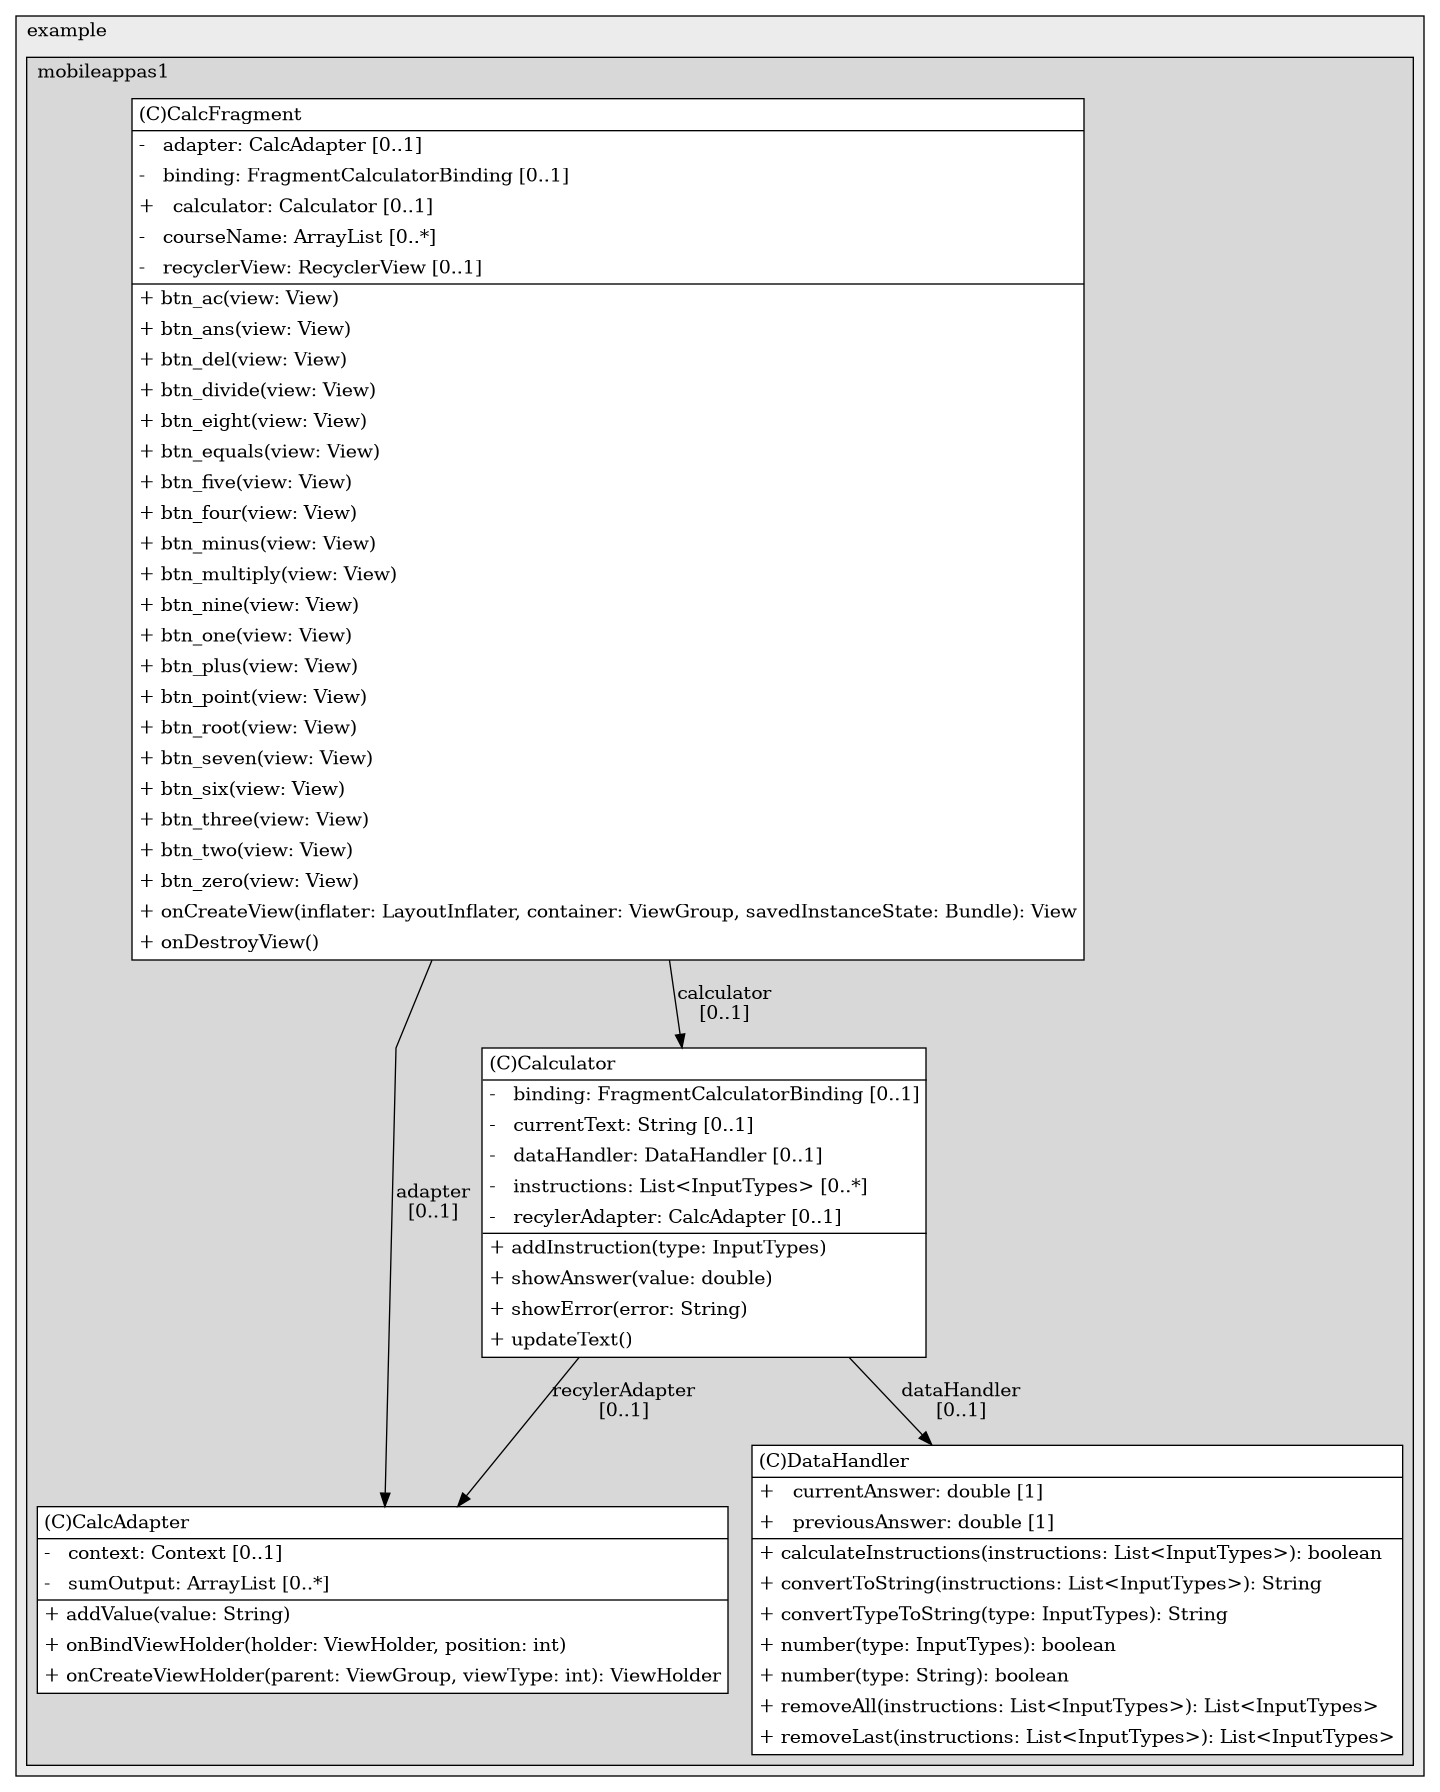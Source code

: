 @startuml

/' diagram meta data start
config=StructureConfiguration;
{
  "projectClassification": {
    "searchMode": "OpenProject", // OpenProject, AllProjects
    "includedProjects": "",
    "pathEndKeywords": "*.impl",
    "isClientPath": "",
    "isClientName": "",
    "isTestPath": "",
    "isTestName": "",
    "isMappingPath": "",
    "isMappingName": "",
    "isDataAccessPath": "",
    "isDataAccessName": "",
    "isDataStructurePath": "",
    "isDataStructureName": "",
    "isInterfaceStructuresPath": "",
    "isInterfaceStructuresName": "",
    "isEntryPointPath": "",
    "isEntryPointName": "",
    "treatFinalFieldsAsMandatory": false
  },
  "graphRestriction": {
    "classPackageExcludeFilter": "",
    "classPackageIncludeFilter": "",
    "classNameExcludeFilter": "",
    "classNameIncludeFilter": "",
    "methodNameExcludeFilter": "",
    "methodNameIncludeFilter": "",
    "removeByInheritance": "", // inheritance/annotation based filtering is done in a second step
    "removeByAnnotation": "",
    "removeByClassPackage": "", // cleanup the graph after inheritance/annotation based filtering is done
    "removeByClassName": "",
    "cutMappings": false,
    "cutEnum": true,
    "cutTests": true,
    "cutClient": true,
    "cutDataAccess": false,
    "cutInterfaceStructures": false,
    "cutDataStructures": false,
    "cutGetterAndSetter": true,
    "cutConstructors": true
  },
  "graphTraversal": {
    "forwardDepth": 6,
    "backwardDepth": 6,
    "classPackageExcludeFilter": "",
    "classPackageIncludeFilter": "",
    "classNameExcludeFilter": "",
    "classNameIncludeFilter": "",
    "methodNameExcludeFilter": "",
    "methodNameIncludeFilter": "",
    "hideMappings": false,
    "hideDataStructures": false,
    "hidePrivateMethods": true,
    "hideInterfaceCalls": true, // indirection: implementation -> interface (is hidden) -> implementation
    "onlyShowApplicationEntryPoints": false, // root node is included
    "useMethodCallsForStructureDiagram": "ForwardOnly" // ForwardOnly, BothDirections, No
  },
  "details": {
    "aggregation": "GroupByClass", // ByClass, GroupByClass, None
    "showClassGenericTypes": true,
    "showMethods": true,
    "showMethodParameterNames": true,
    "showMethodParameterTypes": true,
    "showMethodReturnType": true,
    "showPackageLevels": 2,
    "showDetailedClassStructure": true
  },
  "rootClass": "com.example.mobileappas1.ui.Calc.CalcFragment",
  "extensionCallbackMethod": "" // qualified.class.name#methodName - signature: public static String method(String)
}
diagram meta data end '/



digraph g {
    rankdir="TB"
    splines=polyline
    

'nodes 
subgraph cluster_1322970774 { 
   	label=example
	labeljust=l
	fillcolor="#ececec"
	style=filled
   
   subgraph cluster_1233910364 { 
   	label=mobileappas1
	labeljust=l
	fillcolor="#d8d8d8"
	style=filled
   
   CalcAdapter1399976082[
	label=<<TABLE BORDER="1" CELLBORDER="0" CELLPADDING="4" CELLSPACING="0">
<TR><TD ALIGN="LEFT" >(C)CalcAdapter</TD></TR>
<HR/>
<TR><TD ALIGN="LEFT" >-   context: Context [0..1]</TD></TR>
<TR><TD ALIGN="LEFT" >-   sumOutput: ArrayList [0..*]</TD></TR>
<HR/>
<TR><TD ALIGN="LEFT" >+ addValue(value: String)</TD></TR>
<TR><TD ALIGN="LEFT" >+ onBindViewHolder(holder: ViewHolder, position: int)</TD></TR>
<TR><TD ALIGN="LEFT" >+ onCreateViewHolder(parent: ViewGroup, viewType: int): ViewHolder</TD></TR>
</TABLE>>
	style=filled
	margin=0
	shape=plaintext
	fillcolor="#FFFFFF"
];

CalcFragment1399976082[
	label=<<TABLE BORDER="1" CELLBORDER="0" CELLPADDING="4" CELLSPACING="0">
<TR><TD ALIGN="LEFT" >(C)CalcFragment</TD></TR>
<HR/>
<TR><TD ALIGN="LEFT" >-   adapter: CalcAdapter [0..1]</TD></TR>
<TR><TD ALIGN="LEFT" >-   binding: FragmentCalculatorBinding [0..1]</TD></TR>
<TR><TD ALIGN="LEFT" >+   calculator: Calculator [0..1]</TD></TR>
<TR><TD ALIGN="LEFT" >-   courseName: ArrayList [0..*]</TD></TR>
<TR><TD ALIGN="LEFT" >-   recyclerView: RecyclerView [0..1]</TD></TR>
<HR/>
<TR><TD ALIGN="LEFT" >+ btn_ac(view: View)</TD></TR>
<TR><TD ALIGN="LEFT" >+ btn_ans(view: View)</TD></TR>
<TR><TD ALIGN="LEFT" >+ btn_del(view: View)</TD></TR>
<TR><TD ALIGN="LEFT" >+ btn_divide(view: View)</TD></TR>
<TR><TD ALIGN="LEFT" >+ btn_eight(view: View)</TD></TR>
<TR><TD ALIGN="LEFT" >+ btn_equals(view: View)</TD></TR>
<TR><TD ALIGN="LEFT" >+ btn_five(view: View)</TD></TR>
<TR><TD ALIGN="LEFT" >+ btn_four(view: View)</TD></TR>
<TR><TD ALIGN="LEFT" >+ btn_minus(view: View)</TD></TR>
<TR><TD ALIGN="LEFT" >+ btn_multiply(view: View)</TD></TR>
<TR><TD ALIGN="LEFT" >+ btn_nine(view: View)</TD></TR>
<TR><TD ALIGN="LEFT" >+ btn_one(view: View)</TD></TR>
<TR><TD ALIGN="LEFT" >+ btn_plus(view: View)</TD></TR>
<TR><TD ALIGN="LEFT" >+ btn_point(view: View)</TD></TR>
<TR><TD ALIGN="LEFT" >+ btn_root(view: View)</TD></TR>
<TR><TD ALIGN="LEFT" >+ btn_seven(view: View)</TD></TR>
<TR><TD ALIGN="LEFT" >+ btn_six(view: View)</TD></TR>
<TR><TD ALIGN="LEFT" >+ btn_three(view: View)</TD></TR>
<TR><TD ALIGN="LEFT" >+ btn_two(view: View)</TD></TR>
<TR><TD ALIGN="LEFT" >+ btn_zero(view: View)</TD></TR>
<TR><TD ALIGN="LEFT" >+ onCreateView(inflater: LayoutInflater, container: ViewGroup, savedInstanceState: Bundle): View</TD></TR>
<TR><TD ALIGN="LEFT" >+ onDestroyView()</TD></TR>
</TABLE>>
	style=filled
	margin=0
	shape=plaintext
	fillcolor="#FFFFFF"
];

Calculator1399976082[
	label=<<TABLE BORDER="1" CELLBORDER="0" CELLPADDING="4" CELLSPACING="0">
<TR><TD ALIGN="LEFT" >(C)Calculator</TD></TR>
<HR/>
<TR><TD ALIGN="LEFT" >-   binding: FragmentCalculatorBinding [0..1]</TD></TR>
<TR><TD ALIGN="LEFT" >-   currentText: String [0..1]</TD></TR>
<TR><TD ALIGN="LEFT" >-   dataHandler: DataHandler [0..1]</TD></TR>
<TR><TD ALIGN="LEFT" >-   instructions: List&lt;InputTypes&gt; [0..*]</TD></TR>
<TR><TD ALIGN="LEFT" >-   recylerAdapter: CalcAdapter [0..1]</TD></TR>
<HR/>
<TR><TD ALIGN="LEFT" >+ addInstruction(type: InputTypes)</TD></TR>
<TR><TD ALIGN="LEFT" >+ showAnswer(value: double)</TD></TR>
<TR><TD ALIGN="LEFT" >+ showError(error: String)</TD></TR>
<TR><TD ALIGN="LEFT" >+ updateText()</TD></TR>
</TABLE>>
	style=filled
	margin=0
	shape=plaintext
	fillcolor="#FFFFFF"
];

DataHandler1399976082[
	label=<<TABLE BORDER="1" CELLBORDER="0" CELLPADDING="4" CELLSPACING="0">
<TR><TD ALIGN="LEFT" >(C)DataHandler</TD></TR>
<HR/>
<TR><TD ALIGN="LEFT" >+   currentAnswer: double [1]</TD></TR>
<TR><TD ALIGN="LEFT" >+   previousAnswer: double [1]</TD></TR>
<HR/>
<TR><TD ALIGN="LEFT" >+ calculateInstructions(instructions: List&lt;InputTypes&gt;): boolean</TD></TR>
<TR><TD ALIGN="LEFT" >+ convertToString(instructions: List&lt;InputTypes&gt;): String</TD></TR>
<TR><TD ALIGN="LEFT" >+ convertTypeToString(type: InputTypes): String</TD></TR>
<TR><TD ALIGN="LEFT" >+ number(type: InputTypes): boolean</TD></TR>
<TR><TD ALIGN="LEFT" >+ number(type: String): boolean</TD></TR>
<TR><TD ALIGN="LEFT" >+ removeAll(instructions: List&lt;InputTypes&gt;): List&lt;InputTypes&gt;</TD></TR>
<TR><TD ALIGN="LEFT" >+ removeLast(instructions: List&lt;InputTypes&gt;): List&lt;InputTypes&gt;</TD></TR>
</TABLE>>
	style=filled
	margin=0
	shape=plaintext
	fillcolor="#FFFFFF"
];
} 
} 

'edges    
CalcFragment1399976082 -> CalcAdapter1399976082[label="adapter
[0..1]"];
CalcFragment1399976082 -> Calculator1399976082[label="calculator
[0..1]"];
Calculator1399976082 -> CalcAdapter1399976082[label="recylerAdapter
[0..1]"];
Calculator1399976082 -> DataHandler1399976082[label="dataHandler
[0..1]"];
    
}
@enduml